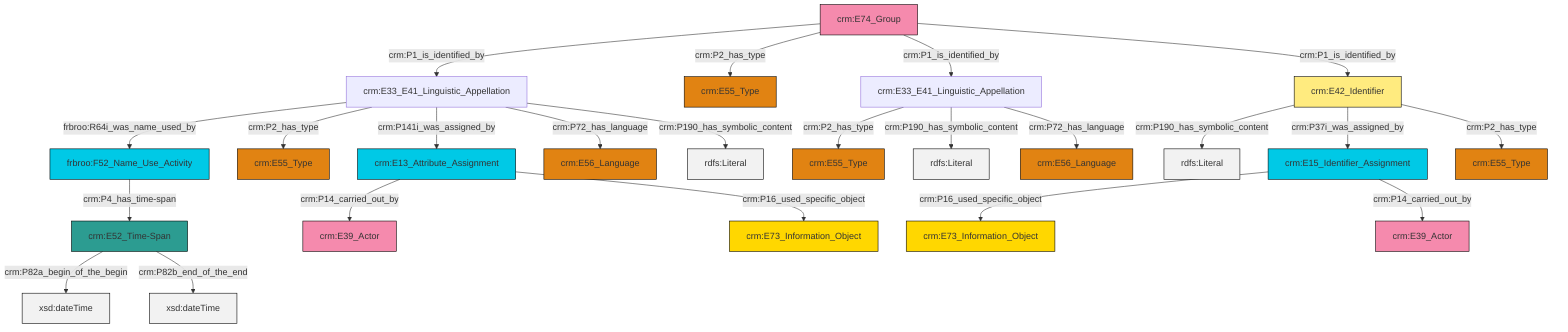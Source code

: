 graph TD
classDef Literal fill:#f2f2f2,stroke:#000000;
classDef CRM_Entity fill:#FFFFFF,stroke:#000000;
classDef Temporal_Entity fill:#00C9E6, stroke:#000000;
classDef Type fill:#E18312, stroke:#000000;
classDef Time-Span fill:#2C9C91, stroke:#000000;
classDef Appellation fill:#FFEB7F, stroke:#000000;
classDef Place fill:#008836, stroke:#000000;
classDef Persistent_Item fill:#B266B2, stroke:#000000;
classDef Conceptual_Object fill:#FFD700, stroke:#000000;
classDef Physical_Thing fill:#D2B48C, stroke:#000000;
classDef Actor fill:#f58aad, stroke:#000000;
classDef PC_Classes fill:#4ce600, stroke:#000000;
classDef Multi fill:#cccccc,stroke:#000000;

4["crm:E33_E41_Linguistic_Appellation"]:::Default -->|frbroo:R64i_was_name_used_by| 5["frbroo:F52_Name_Use_Activity"]:::Temporal_Entity
4["crm:E33_E41_Linguistic_Appellation"]:::Default -->|crm:P2_has_type| 2["crm:E55_Type"]:::Type
14["crm:E74_Group"]:::Actor -->|crm:P1_is_identified_by| 4["crm:E33_E41_Linguistic_Appellation"]:::Default
8["crm:E33_E41_Linguistic_Appellation"]:::Default -->|crm:P2_has_type| 0["crm:E55_Type"]:::Type
15["crm:E42_Identifier"]:::Appellation -->|crm:P190_has_symbolic_content| 16[rdfs:Literal]:::Literal
20["crm:E13_Attribute_Assignment"]:::Temporal_Entity -->|crm:P14_carried_out_by| 21["crm:E39_Actor"]:::Actor
6["crm:E52_Time-Span"]:::Time-Span -->|crm:P82a_begin_of_the_begin| 24[xsd:dateTime]:::Literal
14["crm:E74_Group"]:::Actor -->|crm:P2_has_type| 25["crm:E55_Type"]:::Type
8["crm:E33_E41_Linguistic_Appellation"]:::Default -->|crm:P190_has_symbolic_content| 29[rdfs:Literal]:::Literal
4["crm:E33_E41_Linguistic_Appellation"]:::Default -->|crm:P141i_was_assigned_by| 20["crm:E13_Attribute_Assignment"]:::Temporal_Entity
22["crm:E15_Identifier_Assignment"]:::Temporal_Entity -->|crm:P16_used_specific_object| 27["crm:E73_Information_Object"]:::Conceptual_Object
4["crm:E33_E41_Linguistic_Appellation"]:::Default -->|crm:P72_has_language| 31["crm:E56_Language"]:::Type
14["crm:E74_Group"]:::Actor -->|crm:P1_is_identified_by| 8["crm:E33_E41_Linguistic_Appellation"]:::Default
14["crm:E74_Group"]:::Actor -->|crm:P1_is_identified_by| 15["crm:E42_Identifier"]:::Appellation
22["crm:E15_Identifier_Assignment"]:::Temporal_Entity -->|crm:P14_carried_out_by| 12["crm:E39_Actor"]:::Actor
4["crm:E33_E41_Linguistic_Appellation"]:::Default -->|crm:P190_has_symbolic_content| 33[rdfs:Literal]:::Literal
8["crm:E33_E41_Linguistic_Appellation"]:::Default -->|crm:P72_has_language| 17["crm:E56_Language"]:::Type
20["crm:E13_Attribute_Assignment"]:::Temporal_Entity -->|crm:P16_used_specific_object| 34["crm:E73_Information_Object"]:::Conceptual_Object
6["crm:E52_Time-Span"]:::Time-Span -->|crm:P82b_end_of_the_end| 36[xsd:dateTime]:::Literal
5["frbroo:F52_Name_Use_Activity"]:::Temporal_Entity -->|crm:P4_has_time-span| 6["crm:E52_Time-Span"]:::Time-Span
15["crm:E42_Identifier"]:::Appellation -->|crm:P37i_was_assigned_by| 22["crm:E15_Identifier_Assignment"]:::Temporal_Entity
15["crm:E42_Identifier"]:::Appellation -->|crm:P2_has_type| 10["crm:E55_Type"]:::Type